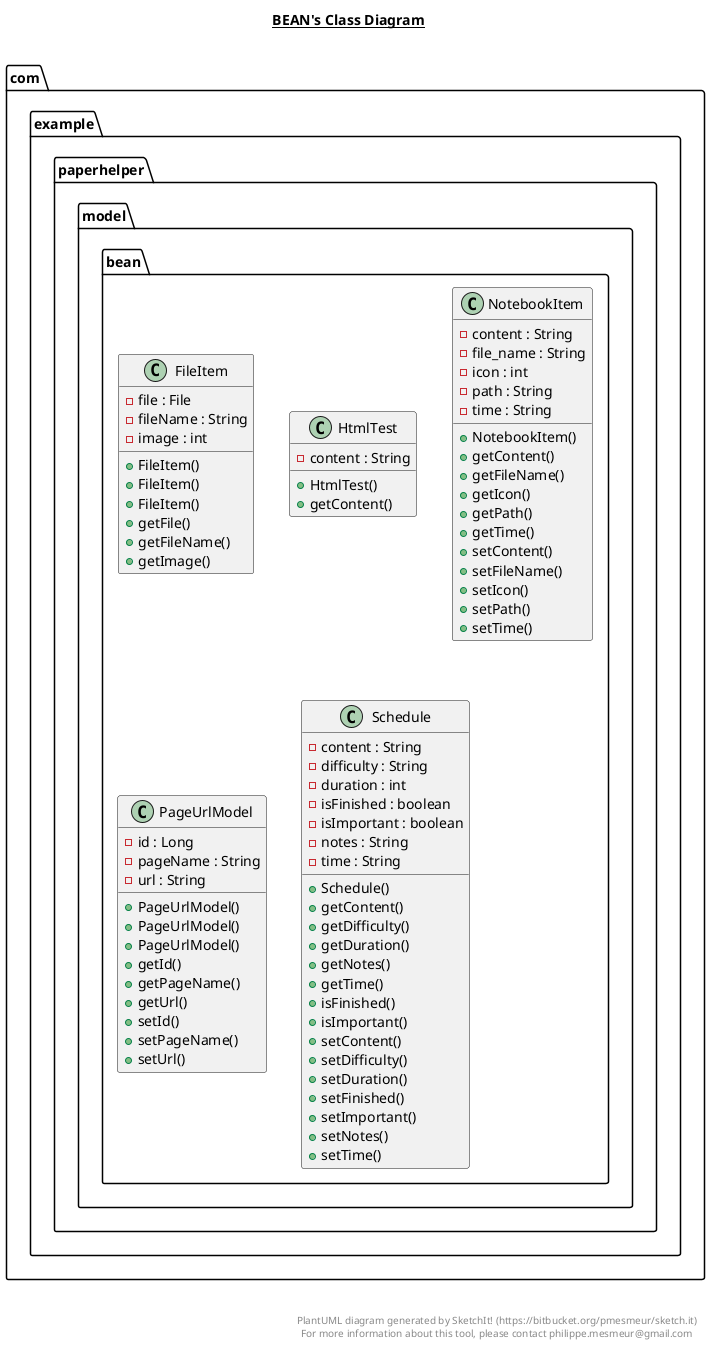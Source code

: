 @startuml

title __BEAN's Class Diagram__\n

  namespace com.example.paperhelper {
    namespace model {
      namespace bean {
        class com.example.paperhelper.model.bean.FileItem {
            - file : File
            - fileName : String
            - image : int
            + FileItem()
            + FileItem()
            + FileItem()
            + getFile()
            + getFileName()
            + getImage()
        }
      }
    }
  }
  

  namespace com.example.paperhelper {
    namespace model {
      namespace bean {
        class com.example.paperhelper.model.bean.HtmlTest {
            - content : String
            + HtmlTest()
            + getContent()
        }
      }
    }
  }
  

  namespace com.example.paperhelper {
    namespace model {
      namespace bean {
        class com.example.paperhelper.model.bean.NotebookItem {
            - content : String
            - file_name : String
            - icon : int
            - path : String
            - time : String
            + NotebookItem()
            + getContent()
            + getFileName()
            + getIcon()
            + getPath()
            + getTime()
            + setContent()
            + setFileName()
            + setIcon()
            + setPath()
            + setTime()
        }
      }
    }
  }
  

  namespace com.example.paperhelper {
    namespace model {
      namespace bean {
        class com.example.paperhelper.model.bean.PageUrlModel {
            - id : Long
            - pageName : String
            - url : String
            + PageUrlModel()
            + PageUrlModel()
            + PageUrlModel()
            + getId()
            + getPageName()
            + getUrl()
            + setId()
            + setPageName()
            + setUrl()
        }
      }
    }
  }
  

  namespace com.example.paperhelper {
    namespace model {
      namespace bean {
        class com.example.paperhelper.model.bean.Schedule {
            - content : String
            - difficulty : String
            - duration : int
            - isFinished : boolean
            - isImportant : boolean
            - notes : String
            - time : String
            + Schedule()
            + getContent()
            + getDifficulty()
            + getDuration()
            + getNotes()
            + getTime()
            + isFinished()
            + isImportant()
            + setContent()
            + setDifficulty()
            + setDuration()
            + setFinished()
            + setImportant()
            + setNotes()
            + setTime()
        }
      }
    }
  }
  



right footer


PlantUML diagram generated by SketchIt! (https://bitbucket.org/pmesmeur/sketch.it)
For more information about this tool, please contact philippe.mesmeur@gmail.com
endfooter

@enduml
